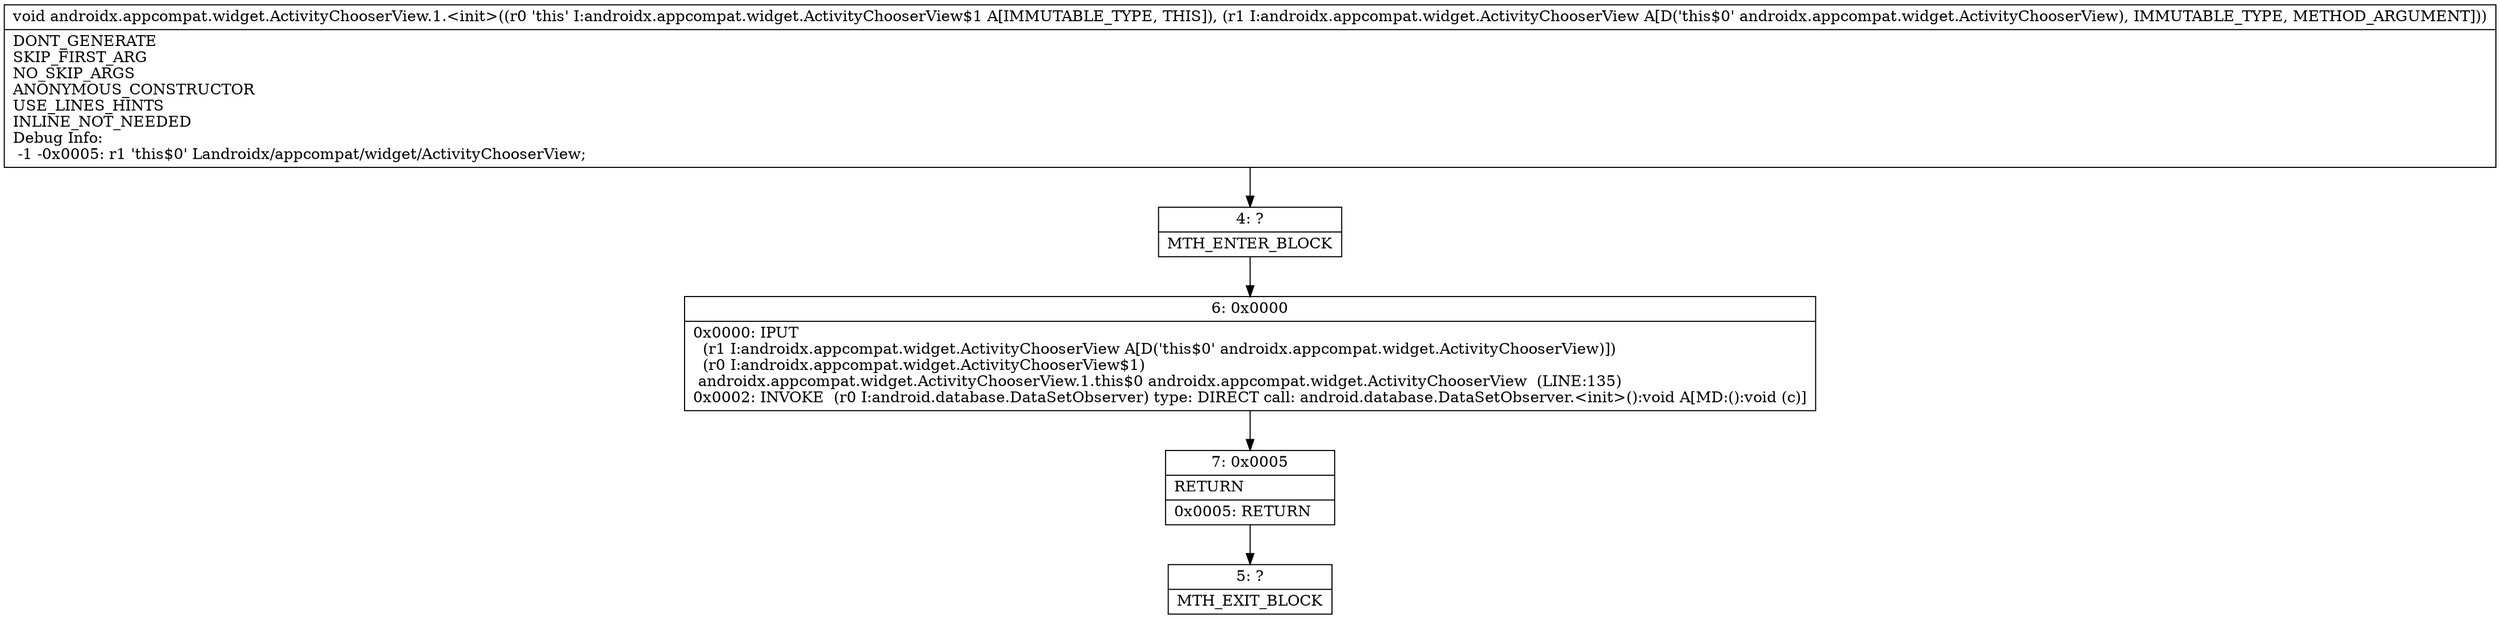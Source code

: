 digraph "CFG forandroidx.appcompat.widget.ActivityChooserView.1.\<init\>(Landroidx\/appcompat\/widget\/ActivityChooserView;)V" {
Node_4 [shape=record,label="{4\:\ ?|MTH_ENTER_BLOCK\l}"];
Node_6 [shape=record,label="{6\:\ 0x0000|0x0000: IPUT  \l  (r1 I:androidx.appcompat.widget.ActivityChooserView A[D('this$0' androidx.appcompat.widget.ActivityChooserView)])\l  (r0 I:androidx.appcompat.widget.ActivityChooserView$1)\l androidx.appcompat.widget.ActivityChooserView.1.this$0 androidx.appcompat.widget.ActivityChooserView  (LINE:135)\l0x0002: INVOKE  (r0 I:android.database.DataSetObserver) type: DIRECT call: android.database.DataSetObserver.\<init\>():void A[MD:():void (c)]\l}"];
Node_7 [shape=record,label="{7\:\ 0x0005|RETURN\l|0x0005: RETURN   \l}"];
Node_5 [shape=record,label="{5\:\ ?|MTH_EXIT_BLOCK\l}"];
MethodNode[shape=record,label="{void androidx.appcompat.widget.ActivityChooserView.1.\<init\>((r0 'this' I:androidx.appcompat.widget.ActivityChooserView$1 A[IMMUTABLE_TYPE, THIS]), (r1 I:androidx.appcompat.widget.ActivityChooserView A[D('this$0' androidx.appcompat.widget.ActivityChooserView), IMMUTABLE_TYPE, METHOD_ARGUMENT]))  | DONT_GENERATE\lSKIP_FIRST_ARG\lNO_SKIP_ARGS\lANONYMOUS_CONSTRUCTOR\lUSE_LINES_HINTS\lINLINE_NOT_NEEDED\lDebug Info:\l  \-1 \-0x0005: r1 'this$0' Landroidx\/appcompat\/widget\/ActivityChooserView;\l}"];
MethodNode -> Node_4;Node_4 -> Node_6;
Node_6 -> Node_7;
Node_7 -> Node_5;
}

